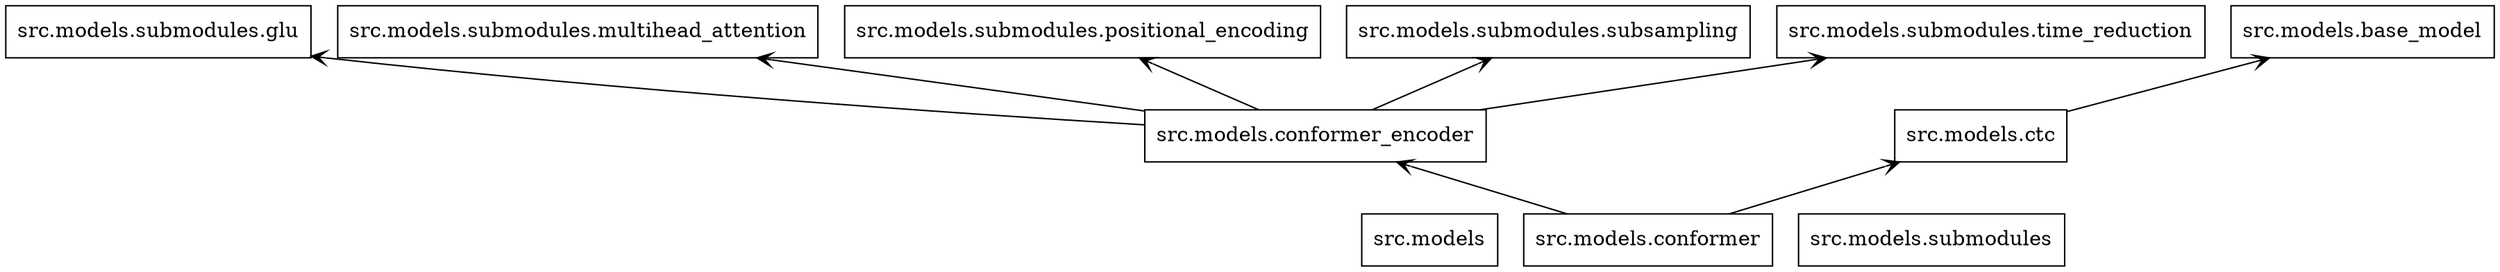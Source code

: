 digraph "packages_models" {
rankdir=BT
charset="utf-8"
"src.models" [color="black", label=<src.models>, shape="box", style="solid"];
"src.models.base_model" [color="black", label=<src.models.base_model>, shape="box", style="solid"];
"src.models.conformer" [color="black", label=<src.models.conformer>, shape="box", style="solid"];
"src.models.conformer_encoder" [color="black", label=<src.models.conformer_encoder>, shape="box", style="solid"];
"src.models.ctc" [color="black", label=<src.models.ctc>, shape="box", style="solid"];
"src.models.submodules" [color="black", label=<src.models.submodules>, shape="box", style="solid"];
"src.models.submodules.glu" [color="black", label=<src.models.submodules.glu>, shape="box", style="solid"];
"src.models.submodules.multihead_attention" [color="black", label=<src.models.submodules.multihead_attention>, shape="box", style="solid"];
"src.models.submodules.positional_encoding" [color="black", label=<src.models.submodules.positional_encoding>, shape="box", style="solid"];
"src.models.submodules.subsampling" [color="black", label=<src.models.submodules.subsampling>, shape="box", style="solid"];
"src.models.submodules.time_reduction" [color="black", label=<src.models.submodules.time_reduction>, shape="box", style="solid"];
"src.models.conformer" -> "src.models.conformer_encoder" [arrowhead="open", arrowtail="none"];
"src.models.conformer" -> "src.models.ctc" [arrowhead="open", arrowtail="none"];
"src.models.conformer_encoder" -> "src.models.submodules.glu" [arrowhead="open", arrowtail="none"];
"src.models.conformer_encoder" -> "src.models.submodules.multihead_attention" [arrowhead="open", arrowtail="none"];
"src.models.conformer_encoder" -> "src.models.submodules.positional_encoding" [arrowhead="open", arrowtail="none"];
"src.models.conformer_encoder" -> "src.models.submodules.subsampling" [arrowhead="open", arrowtail="none"];
"src.models.conformer_encoder" -> "src.models.submodules.time_reduction" [arrowhead="open", arrowtail="none"];
"src.models.ctc" -> "src.models.base_model" [arrowhead="open", arrowtail="none"];
}

